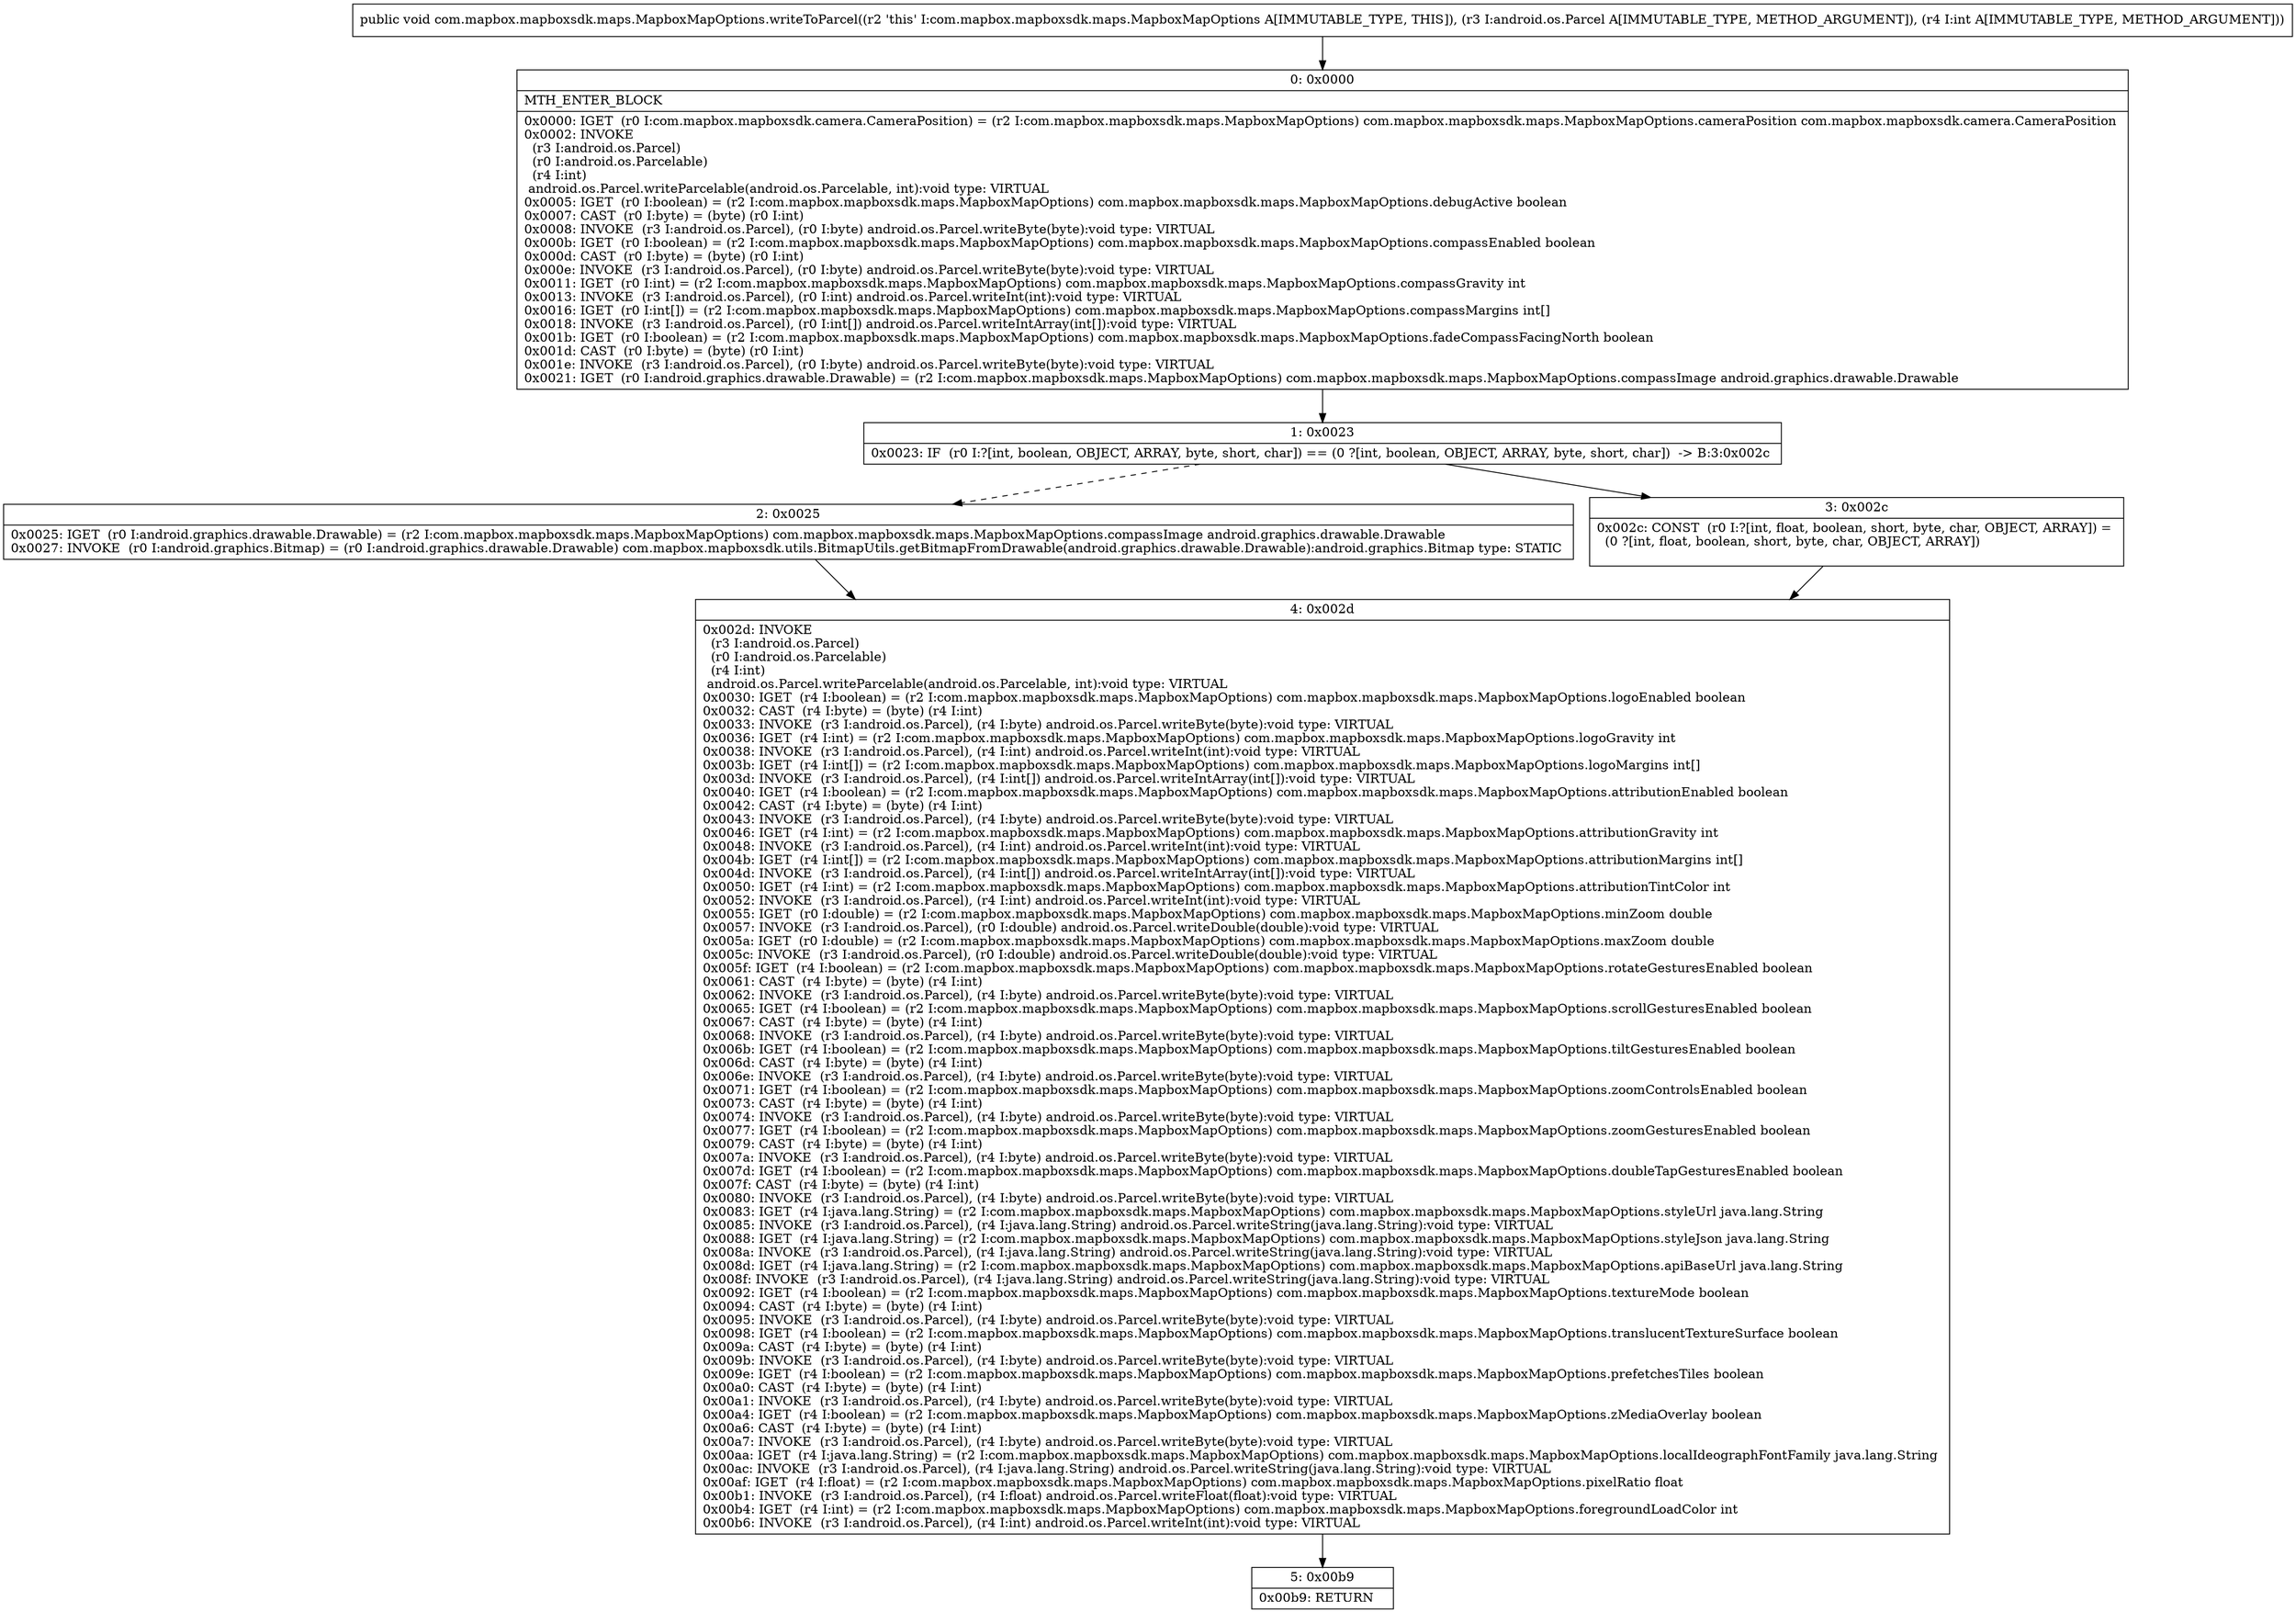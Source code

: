 digraph "CFG forcom.mapbox.mapboxsdk.maps.MapboxMapOptions.writeToParcel(Landroid\/os\/Parcel;I)V" {
Node_0 [shape=record,label="{0\:\ 0x0000|MTH_ENTER_BLOCK\l|0x0000: IGET  (r0 I:com.mapbox.mapboxsdk.camera.CameraPosition) = (r2 I:com.mapbox.mapboxsdk.maps.MapboxMapOptions) com.mapbox.mapboxsdk.maps.MapboxMapOptions.cameraPosition com.mapbox.mapboxsdk.camera.CameraPosition \l0x0002: INVOKE  \l  (r3 I:android.os.Parcel)\l  (r0 I:android.os.Parcelable)\l  (r4 I:int)\l android.os.Parcel.writeParcelable(android.os.Parcelable, int):void type: VIRTUAL \l0x0005: IGET  (r0 I:boolean) = (r2 I:com.mapbox.mapboxsdk.maps.MapboxMapOptions) com.mapbox.mapboxsdk.maps.MapboxMapOptions.debugActive boolean \l0x0007: CAST  (r0 I:byte) = (byte) (r0 I:int) \l0x0008: INVOKE  (r3 I:android.os.Parcel), (r0 I:byte) android.os.Parcel.writeByte(byte):void type: VIRTUAL \l0x000b: IGET  (r0 I:boolean) = (r2 I:com.mapbox.mapboxsdk.maps.MapboxMapOptions) com.mapbox.mapboxsdk.maps.MapboxMapOptions.compassEnabled boolean \l0x000d: CAST  (r0 I:byte) = (byte) (r0 I:int) \l0x000e: INVOKE  (r3 I:android.os.Parcel), (r0 I:byte) android.os.Parcel.writeByte(byte):void type: VIRTUAL \l0x0011: IGET  (r0 I:int) = (r2 I:com.mapbox.mapboxsdk.maps.MapboxMapOptions) com.mapbox.mapboxsdk.maps.MapboxMapOptions.compassGravity int \l0x0013: INVOKE  (r3 I:android.os.Parcel), (r0 I:int) android.os.Parcel.writeInt(int):void type: VIRTUAL \l0x0016: IGET  (r0 I:int[]) = (r2 I:com.mapbox.mapboxsdk.maps.MapboxMapOptions) com.mapbox.mapboxsdk.maps.MapboxMapOptions.compassMargins int[] \l0x0018: INVOKE  (r3 I:android.os.Parcel), (r0 I:int[]) android.os.Parcel.writeIntArray(int[]):void type: VIRTUAL \l0x001b: IGET  (r0 I:boolean) = (r2 I:com.mapbox.mapboxsdk.maps.MapboxMapOptions) com.mapbox.mapboxsdk.maps.MapboxMapOptions.fadeCompassFacingNorth boolean \l0x001d: CAST  (r0 I:byte) = (byte) (r0 I:int) \l0x001e: INVOKE  (r3 I:android.os.Parcel), (r0 I:byte) android.os.Parcel.writeByte(byte):void type: VIRTUAL \l0x0021: IGET  (r0 I:android.graphics.drawable.Drawable) = (r2 I:com.mapbox.mapboxsdk.maps.MapboxMapOptions) com.mapbox.mapboxsdk.maps.MapboxMapOptions.compassImage android.graphics.drawable.Drawable \l}"];
Node_1 [shape=record,label="{1\:\ 0x0023|0x0023: IF  (r0 I:?[int, boolean, OBJECT, ARRAY, byte, short, char]) == (0 ?[int, boolean, OBJECT, ARRAY, byte, short, char])  \-\> B:3:0x002c \l}"];
Node_2 [shape=record,label="{2\:\ 0x0025|0x0025: IGET  (r0 I:android.graphics.drawable.Drawable) = (r2 I:com.mapbox.mapboxsdk.maps.MapboxMapOptions) com.mapbox.mapboxsdk.maps.MapboxMapOptions.compassImage android.graphics.drawable.Drawable \l0x0027: INVOKE  (r0 I:android.graphics.Bitmap) = (r0 I:android.graphics.drawable.Drawable) com.mapbox.mapboxsdk.utils.BitmapUtils.getBitmapFromDrawable(android.graphics.drawable.Drawable):android.graphics.Bitmap type: STATIC \l}"];
Node_3 [shape=record,label="{3\:\ 0x002c|0x002c: CONST  (r0 I:?[int, float, boolean, short, byte, char, OBJECT, ARRAY]) = \l  (0 ?[int, float, boolean, short, byte, char, OBJECT, ARRAY])\l \l}"];
Node_4 [shape=record,label="{4\:\ 0x002d|0x002d: INVOKE  \l  (r3 I:android.os.Parcel)\l  (r0 I:android.os.Parcelable)\l  (r4 I:int)\l android.os.Parcel.writeParcelable(android.os.Parcelable, int):void type: VIRTUAL \l0x0030: IGET  (r4 I:boolean) = (r2 I:com.mapbox.mapboxsdk.maps.MapboxMapOptions) com.mapbox.mapboxsdk.maps.MapboxMapOptions.logoEnabled boolean \l0x0032: CAST  (r4 I:byte) = (byte) (r4 I:int) \l0x0033: INVOKE  (r3 I:android.os.Parcel), (r4 I:byte) android.os.Parcel.writeByte(byte):void type: VIRTUAL \l0x0036: IGET  (r4 I:int) = (r2 I:com.mapbox.mapboxsdk.maps.MapboxMapOptions) com.mapbox.mapboxsdk.maps.MapboxMapOptions.logoGravity int \l0x0038: INVOKE  (r3 I:android.os.Parcel), (r4 I:int) android.os.Parcel.writeInt(int):void type: VIRTUAL \l0x003b: IGET  (r4 I:int[]) = (r2 I:com.mapbox.mapboxsdk.maps.MapboxMapOptions) com.mapbox.mapboxsdk.maps.MapboxMapOptions.logoMargins int[] \l0x003d: INVOKE  (r3 I:android.os.Parcel), (r4 I:int[]) android.os.Parcel.writeIntArray(int[]):void type: VIRTUAL \l0x0040: IGET  (r4 I:boolean) = (r2 I:com.mapbox.mapboxsdk.maps.MapboxMapOptions) com.mapbox.mapboxsdk.maps.MapboxMapOptions.attributionEnabled boolean \l0x0042: CAST  (r4 I:byte) = (byte) (r4 I:int) \l0x0043: INVOKE  (r3 I:android.os.Parcel), (r4 I:byte) android.os.Parcel.writeByte(byte):void type: VIRTUAL \l0x0046: IGET  (r4 I:int) = (r2 I:com.mapbox.mapboxsdk.maps.MapboxMapOptions) com.mapbox.mapboxsdk.maps.MapboxMapOptions.attributionGravity int \l0x0048: INVOKE  (r3 I:android.os.Parcel), (r4 I:int) android.os.Parcel.writeInt(int):void type: VIRTUAL \l0x004b: IGET  (r4 I:int[]) = (r2 I:com.mapbox.mapboxsdk.maps.MapboxMapOptions) com.mapbox.mapboxsdk.maps.MapboxMapOptions.attributionMargins int[] \l0x004d: INVOKE  (r3 I:android.os.Parcel), (r4 I:int[]) android.os.Parcel.writeIntArray(int[]):void type: VIRTUAL \l0x0050: IGET  (r4 I:int) = (r2 I:com.mapbox.mapboxsdk.maps.MapboxMapOptions) com.mapbox.mapboxsdk.maps.MapboxMapOptions.attributionTintColor int \l0x0052: INVOKE  (r3 I:android.os.Parcel), (r4 I:int) android.os.Parcel.writeInt(int):void type: VIRTUAL \l0x0055: IGET  (r0 I:double) = (r2 I:com.mapbox.mapboxsdk.maps.MapboxMapOptions) com.mapbox.mapboxsdk.maps.MapboxMapOptions.minZoom double \l0x0057: INVOKE  (r3 I:android.os.Parcel), (r0 I:double) android.os.Parcel.writeDouble(double):void type: VIRTUAL \l0x005a: IGET  (r0 I:double) = (r2 I:com.mapbox.mapboxsdk.maps.MapboxMapOptions) com.mapbox.mapboxsdk.maps.MapboxMapOptions.maxZoom double \l0x005c: INVOKE  (r3 I:android.os.Parcel), (r0 I:double) android.os.Parcel.writeDouble(double):void type: VIRTUAL \l0x005f: IGET  (r4 I:boolean) = (r2 I:com.mapbox.mapboxsdk.maps.MapboxMapOptions) com.mapbox.mapboxsdk.maps.MapboxMapOptions.rotateGesturesEnabled boolean \l0x0061: CAST  (r4 I:byte) = (byte) (r4 I:int) \l0x0062: INVOKE  (r3 I:android.os.Parcel), (r4 I:byte) android.os.Parcel.writeByte(byte):void type: VIRTUAL \l0x0065: IGET  (r4 I:boolean) = (r2 I:com.mapbox.mapboxsdk.maps.MapboxMapOptions) com.mapbox.mapboxsdk.maps.MapboxMapOptions.scrollGesturesEnabled boolean \l0x0067: CAST  (r4 I:byte) = (byte) (r4 I:int) \l0x0068: INVOKE  (r3 I:android.os.Parcel), (r4 I:byte) android.os.Parcel.writeByte(byte):void type: VIRTUAL \l0x006b: IGET  (r4 I:boolean) = (r2 I:com.mapbox.mapboxsdk.maps.MapboxMapOptions) com.mapbox.mapboxsdk.maps.MapboxMapOptions.tiltGesturesEnabled boolean \l0x006d: CAST  (r4 I:byte) = (byte) (r4 I:int) \l0x006e: INVOKE  (r3 I:android.os.Parcel), (r4 I:byte) android.os.Parcel.writeByte(byte):void type: VIRTUAL \l0x0071: IGET  (r4 I:boolean) = (r2 I:com.mapbox.mapboxsdk.maps.MapboxMapOptions) com.mapbox.mapboxsdk.maps.MapboxMapOptions.zoomControlsEnabled boolean \l0x0073: CAST  (r4 I:byte) = (byte) (r4 I:int) \l0x0074: INVOKE  (r3 I:android.os.Parcel), (r4 I:byte) android.os.Parcel.writeByte(byte):void type: VIRTUAL \l0x0077: IGET  (r4 I:boolean) = (r2 I:com.mapbox.mapboxsdk.maps.MapboxMapOptions) com.mapbox.mapboxsdk.maps.MapboxMapOptions.zoomGesturesEnabled boolean \l0x0079: CAST  (r4 I:byte) = (byte) (r4 I:int) \l0x007a: INVOKE  (r3 I:android.os.Parcel), (r4 I:byte) android.os.Parcel.writeByte(byte):void type: VIRTUAL \l0x007d: IGET  (r4 I:boolean) = (r2 I:com.mapbox.mapboxsdk.maps.MapboxMapOptions) com.mapbox.mapboxsdk.maps.MapboxMapOptions.doubleTapGesturesEnabled boolean \l0x007f: CAST  (r4 I:byte) = (byte) (r4 I:int) \l0x0080: INVOKE  (r3 I:android.os.Parcel), (r4 I:byte) android.os.Parcel.writeByte(byte):void type: VIRTUAL \l0x0083: IGET  (r4 I:java.lang.String) = (r2 I:com.mapbox.mapboxsdk.maps.MapboxMapOptions) com.mapbox.mapboxsdk.maps.MapboxMapOptions.styleUrl java.lang.String \l0x0085: INVOKE  (r3 I:android.os.Parcel), (r4 I:java.lang.String) android.os.Parcel.writeString(java.lang.String):void type: VIRTUAL \l0x0088: IGET  (r4 I:java.lang.String) = (r2 I:com.mapbox.mapboxsdk.maps.MapboxMapOptions) com.mapbox.mapboxsdk.maps.MapboxMapOptions.styleJson java.lang.String \l0x008a: INVOKE  (r3 I:android.os.Parcel), (r4 I:java.lang.String) android.os.Parcel.writeString(java.lang.String):void type: VIRTUAL \l0x008d: IGET  (r4 I:java.lang.String) = (r2 I:com.mapbox.mapboxsdk.maps.MapboxMapOptions) com.mapbox.mapboxsdk.maps.MapboxMapOptions.apiBaseUrl java.lang.String \l0x008f: INVOKE  (r3 I:android.os.Parcel), (r4 I:java.lang.String) android.os.Parcel.writeString(java.lang.String):void type: VIRTUAL \l0x0092: IGET  (r4 I:boolean) = (r2 I:com.mapbox.mapboxsdk.maps.MapboxMapOptions) com.mapbox.mapboxsdk.maps.MapboxMapOptions.textureMode boolean \l0x0094: CAST  (r4 I:byte) = (byte) (r4 I:int) \l0x0095: INVOKE  (r3 I:android.os.Parcel), (r4 I:byte) android.os.Parcel.writeByte(byte):void type: VIRTUAL \l0x0098: IGET  (r4 I:boolean) = (r2 I:com.mapbox.mapboxsdk.maps.MapboxMapOptions) com.mapbox.mapboxsdk.maps.MapboxMapOptions.translucentTextureSurface boolean \l0x009a: CAST  (r4 I:byte) = (byte) (r4 I:int) \l0x009b: INVOKE  (r3 I:android.os.Parcel), (r4 I:byte) android.os.Parcel.writeByte(byte):void type: VIRTUAL \l0x009e: IGET  (r4 I:boolean) = (r2 I:com.mapbox.mapboxsdk.maps.MapboxMapOptions) com.mapbox.mapboxsdk.maps.MapboxMapOptions.prefetchesTiles boolean \l0x00a0: CAST  (r4 I:byte) = (byte) (r4 I:int) \l0x00a1: INVOKE  (r3 I:android.os.Parcel), (r4 I:byte) android.os.Parcel.writeByte(byte):void type: VIRTUAL \l0x00a4: IGET  (r4 I:boolean) = (r2 I:com.mapbox.mapboxsdk.maps.MapboxMapOptions) com.mapbox.mapboxsdk.maps.MapboxMapOptions.zMediaOverlay boolean \l0x00a6: CAST  (r4 I:byte) = (byte) (r4 I:int) \l0x00a7: INVOKE  (r3 I:android.os.Parcel), (r4 I:byte) android.os.Parcel.writeByte(byte):void type: VIRTUAL \l0x00aa: IGET  (r4 I:java.lang.String) = (r2 I:com.mapbox.mapboxsdk.maps.MapboxMapOptions) com.mapbox.mapboxsdk.maps.MapboxMapOptions.localIdeographFontFamily java.lang.String \l0x00ac: INVOKE  (r3 I:android.os.Parcel), (r4 I:java.lang.String) android.os.Parcel.writeString(java.lang.String):void type: VIRTUAL \l0x00af: IGET  (r4 I:float) = (r2 I:com.mapbox.mapboxsdk.maps.MapboxMapOptions) com.mapbox.mapboxsdk.maps.MapboxMapOptions.pixelRatio float \l0x00b1: INVOKE  (r3 I:android.os.Parcel), (r4 I:float) android.os.Parcel.writeFloat(float):void type: VIRTUAL \l0x00b4: IGET  (r4 I:int) = (r2 I:com.mapbox.mapboxsdk.maps.MapboxMapOptions) com.mapbox.mapboxsdk.maps.MapboxMapOptions.foregroundLoadColor int \l0x00b6: INVOKE  (r3 I:android.os.Parcel), (r4 I:int) android.os.Parcel.writeInt(int):void type: VIRTUAL \l}"];
Node_5 [shape=record,label="{5\:\ 0x00b9|0x00b9: RETURN   \l}"];
MethodNode[shape=record,label="{public void com.mapbox.mapboxsdk.maps.MapboxMapOptions.writeToParcel((r2 'this' I:com.mapbox.mapboxsdk.maps.MapboxMapOptions A[IMMUTABLE_TYPE, THIS]), (r3 I:android.os.Parcel A[IMMUTABLE_TYPE, METHOD_ARGUMENT]), (r4 I:int A[IMMUTABLE_TYPE, METHOD_ARGUMENT])) }"];
MethodNode -> Node_0;
Node_0 -> Node_1;
Node_1 -> Node_2[style=dashed];
Node_1 -> Node_3;
Node_2 -> Node_4;
Node_3 -> Node_4;
Node_4 -> Node_5;
}

